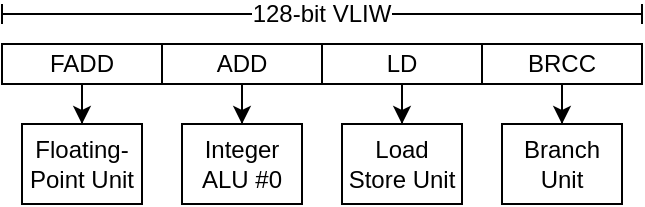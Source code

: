 <mxfile version="12.3.2" type="device" pages="1"><diagram id="50vytT71Vl1YEVwKzbzT" name="Page-1"><mxGraphModel dx="980" dy="604" grid="1" gridSize="10" guides="1" tooltips="1" connect="1" arrows="1" fold="1" page="1" pageScale="1" pageWidth="827" pageHeight="1169" math="0" shadow="0"><root><mxCell id="0"/><mxCell id="1" parent="0"/><mxCell id="am-upo9OmAYYWnLoLfJl-11" style="edgeStyle=orthogonalEdgeStyle;rounded=0;orthogonalLoop=1;jettySize=auto;html=1;" parent="1" source="am-upo9OmAYYWnLoLfJl-1" target="am-upo9OmAYYWnLoLfJl-7" edge="1"><mxGeometry relative="1" as="geometry"/></mxCell><mxCell id="am-upo9OmAYYWnLoLfJl-1" value="FADD" style="rounded=0;whiteSpace=wrap;html=1;" parent="1" vertex="1"><mxGeometry x="80" y="80" width="80" height="20" as="geometry"/></mxCell><mxCell id="am-upo9OmAYYWnLoLfJl-12" style="edgeStyle=orthogonalEdgeStyle;rounded=0;orthogonalLoop=1;jettySize=auto;html=1;" parent="1" source="am-upo9OmAYYWnLoLfJl-2" target="am-upo9OmAYYWnLoLfJl-8" edge="1"><mxGeometry relative="1" as="geometry"/></mxCell><mxCell id="am-upo9OmAYYWnLoLfJl-2" value="ADD" style="rounded=0;whiteSpace=wrap;html=1;" parent="1" vertex="1"><mxGeometry x="160" y="80" width="80" height="20" as="geometry"/></mxCell><mxCell id="am-upo9OmAYYWnLoLfJl-13" style="edgeStyle=orthogonalEdgeStyle;rounded=0;orthogonalLoop=1;jettySize=auto;html=1;" parent="1" source="am-upo9OmAYYWnLoLfJl-3" target="am-upo9OmAYYWnLoLfJl-9" edge="1"><mxGeometry relative="1" as="geometry"/></mxCell><mxCell id="am-upo9OmAYYWnLoLfJl-3" value="LD" style="rounded=0;whiteSpace=wrap;html=1;" parent="1" vertex="1"><mxGeometry x="240" y="80" width="80" height="20" as="geometry"/></mxCell><mxCell id="am-upo9OmAYYWnLoLfJl-14" style="edgeStyle=orthogonalEdgeStyle;rounded=0;orthogonalLoop=1;jettySize=auto;html=1;" parent="1" source="am-upo9OmAYYWnLoLfJl-4" target="am-upo9OmAYYWnLoLfJl-10" edge="1"><mxGeometry relative="1" as="geometry"/></mxCell><mxCell id="am-upo9OmAYYWnLoLfJl-4" value="BRCC" style="rounded=0;whiteSpace=wrap;html=1;" parent="1" vertex="1"><mxGeometry x="320" y="80" width="80" height="20" as="geometry"/></mxCell><mxCell id="am-upo9OmAYYWnLoLfJl-5" value="&lt;span style=&quot;background-color: rgb(255 , 255 , 255)&quot;&gt;128-bit VLIW&lt;/span&gt;" style="shape=crossbar;whiteSpace=wrap;html=1;rounded=1;" parent="1" vertex="1"><mxGeometry x="80" y="60" width="320" height="10" as="geometry"/></mxCell><mxCell id="am-upo9OmAYYWnLoLfJl-7" value="Floating-Point Unit" style="rounded=0;whiteSpace=wrap;html=1;" parent="1" vertex="1"><mxGeometry x="90" y="120" width="60" height="40" as="geometry"/></mxCell><mxCell id="am-upo9OmAYYWnLoLfJl-8" value="Integer ALU #0" style="rounded=0;whiteSpace=wrap;html=1;" parent="1" vertex="1"><mxGeometry x="170" y="120" width="60" height="40" as="geometry"/></mxCell><mxCell id="am-upo9OmAYYWnLoLfJl-9" value="Load Store Unit" style="rounded=0;whiteSpace=wrap;html=1;" parent="1" vertex="1"><mxGeometry x="250" y="120" width="60" height="40" as="geometry"/></mxCell><mxCell id="am-upo9OmAYYWnLoLfJl-10" value="Branch Unit" style="rounded=0;whiteSpace=wrap;html=1;" parent="1" vertex="1"><mxGeometry x="330" y="120" width="60" height="40" as="geometry"/></mxCell></root></mxGraphModel></diagram></mxfile>